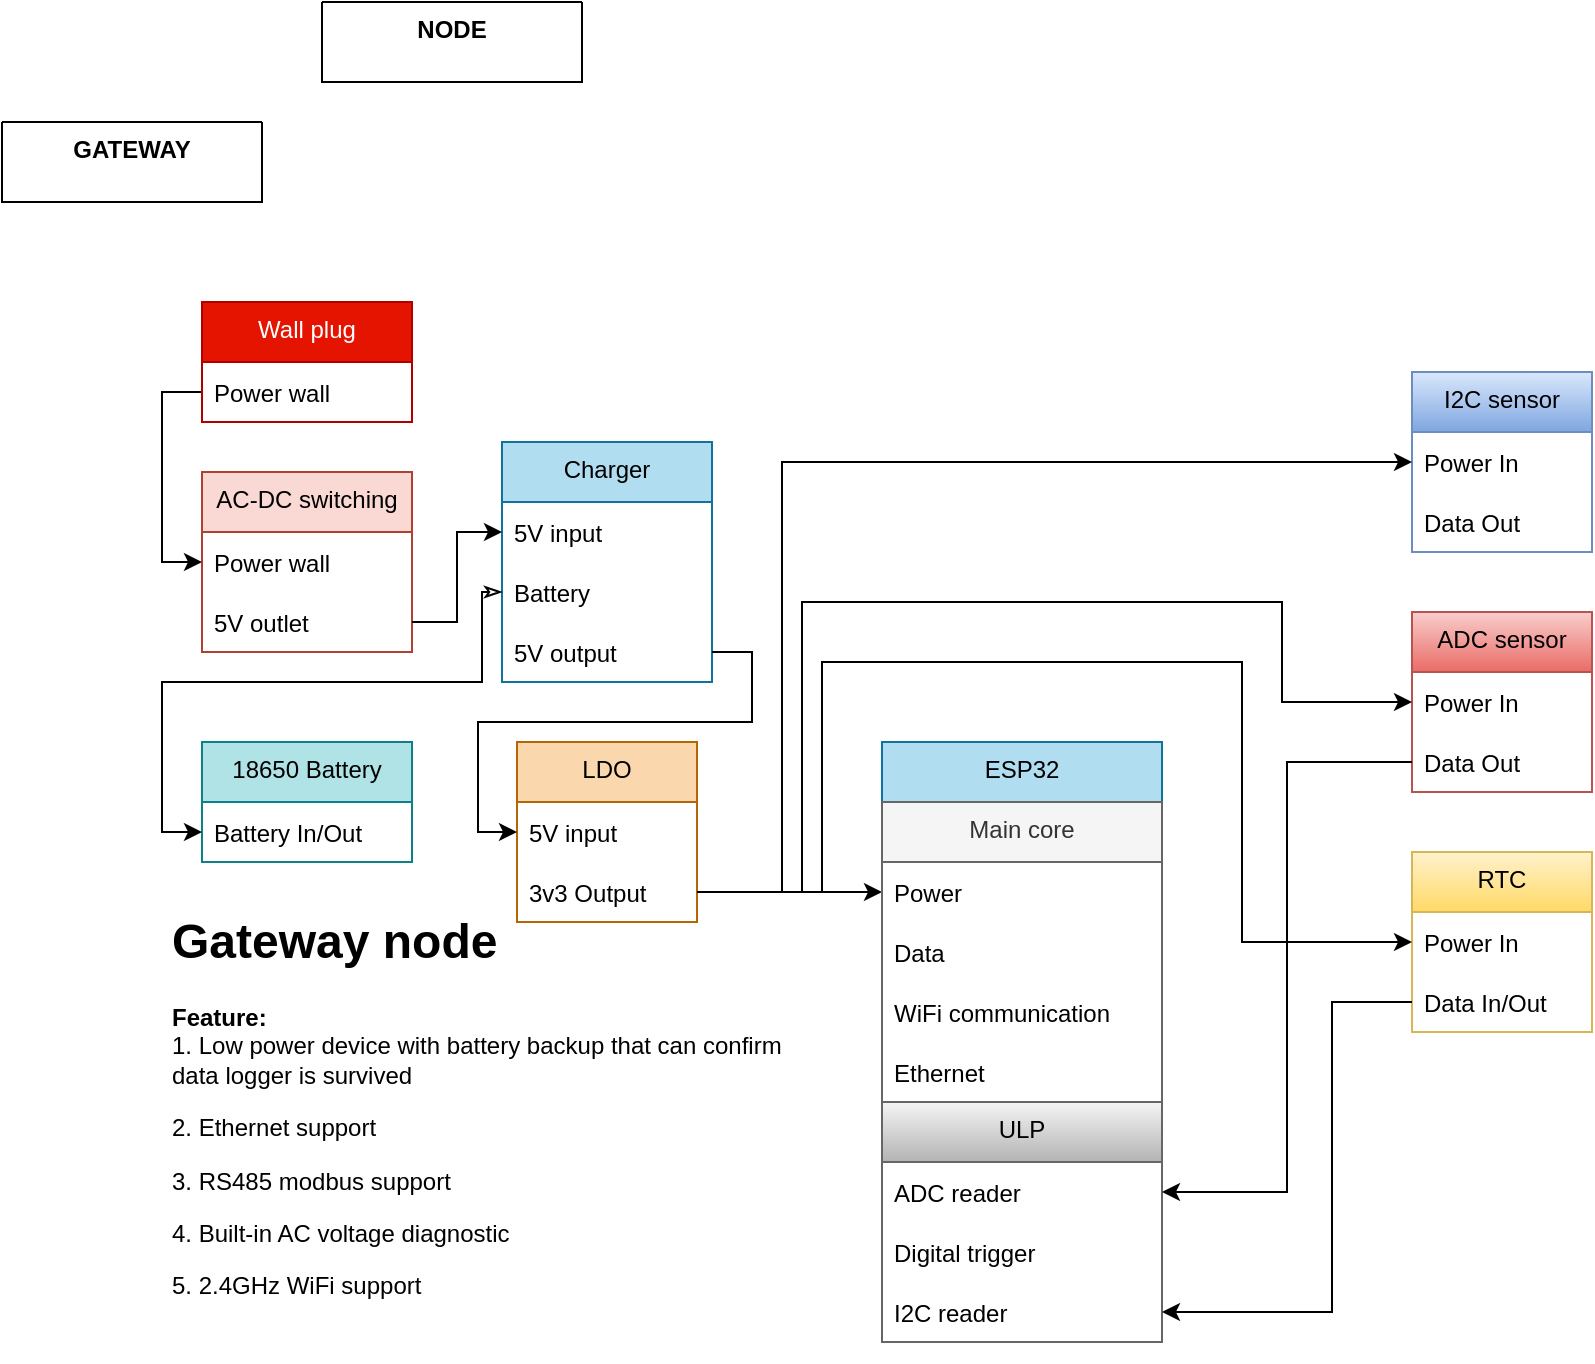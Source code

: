 <mxfile version="15.7.3" type="github" pages="2">
  <diagram name="Page-1" id="e3a06f82-3646-2815-327d-82caf3d4e204">
    <mxGraphModel dx="3045.5" dy="517" grid="1" gridSize="10" guides="1" tooltips="1" connect="1" arrows="1" fold="1" page="1" pageScale="1.5" pageWidth="1169" pageHeight="826" background="none" math="0" shadow="0">
      <root>
        <mxCell id="0" style=";html=1;" />
        <mxCell id="1" style=";html=1;" parent="0" />
        <mxCell id="XMD76RL37pbiU1rt2sJJ-2" value="NODE" style="swimlane;startSize=0;verticalAlign=top;shadow=0;" parent="1" vertex="1" collapsed="1">
          <mxGeometry x="80" y="440" width="130" height="40" as="geometry">
            <mxRectangle x="80" y="440" width="790" height="600" as="alternateBounds" />
          </mxGeometry>
        </mxCell>
        <mxCell id="XMD76RL37pbiU1rt2sJJ-27" value="RTC" style="swimlane;fontStyle=0;childLayout=stackLayout;horizontal=1;startSize=30;horizontalStack=0;resizeParent=1;resizeParentMax=0;resizeLast=0;collapsible=1;marginBottom=0;verticalAlign=top;fillColor=#fff2cc;strokeColor=#d6b656;gradientColor=#ffd966;" parent="XMD76RL37pbiU1rt2sJJ-2" vertex="1">
          <mxGeometry x="645" y="290" width="90" height="90" as="geometry" />
        </mxCell>
        <mxCell id="XMD76RL37pbiU1rt2sJJ-28" value="Power In" style="text;strokeColor=none;fillColor=none;align=left;verticalAlign=middle;spacingLeft=4;spacingRight=4;overflow=hidden;points=[[0,0.5],[1,0.5]];portConstraint=eastwest;rotatable=0;" parent="XMD76RL37pbiU1rt2sJJ-27" vertex="1">
          <mxGeometry y="30" width="90" height="30" as="geometry" />
        </mxCell>
        <mxCell id="XMD76RL37pbiU1rt2sJJ-29" value="Data In/Out" style="text;strokeColor=none;fillColor=none;align=left;verticalAlign=middle;spacingLeft=4;spacingRight=4;overflow=hidden;points=[[0,0.5],[1,0.5]];portConstraint=eastwest;rotatable=0;" parent="XMD76RL37pbiU1rt2sJJ-27" vertex="1">
          <mxGeometry y="60" width="90" height="30" as="geometry" />
        </mxCell>
        <mxCell id="XMD76RL37pbiU1rt2sJJ-34" value="LDO" style="swimlane;fontStyle=0;childLayout=stackLayout;horizontal=1;startSize=30;horizontalStack=0;resizeParent=1;resizeParentMax=0;resizeLast=0;collapsible=1;marginBottom=0;verticalAlign=top;fillColor=#fad7ac;strokeColor=#b46504;" parent="XMD76RL37pbiU1rt2sJJ-2" vertex="1">
          <mxGeometry x="205" y="235" width="90" height="90" as="geometry" />
        </mxCell>
        <mxCell id="XMD76RL37pbiU1rt2sJJ-35" value="3-4.2v Input" style="text;strokeColor=none;fillColor=none;align=left;verticalAlign=middle;spacingLeft=4;spacingRight=4;overflow=hidden;points=[[0,0.5],[1,0.5]];portConstraint=eastwest;rotatable=0;" parent="XMD76RL37pbiU1rt2sJJ-34" vertex="1">
          <mxGeometry y="30" width="90" height="30" as="geometry" />
        </mxCell>
        <mxCell id="XMD76RL37pbiU1rt2sJJ-36" value="3v3 Output" style="text;strokeColor=none;fillColor=none;align=left;verticalAlign=middle;spacingLeft=4;spacingRight=4;overflow=hidden;points=[[0,0.5],[1,0.5]];portConstraint=eastwest;rotatable=0;" parent="XMD76RL37pbiU1rt2sJJ-34" vertex="1">
          <mxGeometry y="60" width="90" height="30" as="geometry" />
        </mxCell>
        <mxCell id="XMD76RL37pbiU1rt2sJJ-54" value="18650 Battery" style="swimlane;fontStyle=0;childLayout=stackLayout;horizontal=1;startSize=30;horizontalStack=0;resizeParent=1;resizeParentMax=0;resizeLast=0;collapsible=1;marginBottom=0;verticalAlign=top;fillColor=#fad9d5;strokeColor=#ae4132;" parent="XMD76RL37pbiU1rt2sJJ-2" vertex="1">
          <mxGeometry x="40" y="235" width="105" height="90" as="geometry" />
        </mxCell>
        <mxCell id="XMD76RL37pbiU1rt2sJJ-55" value="Power In" style="text;strokeColor=none;fillColor=none;align=left;verticalAlign=middle;spacingLeft=4;spacingRight=4;overflow=hidden;points=[[0,0.5],[1,0.5]];portConstraint=eastwest;rotatable=0;" parent="XMD76RL37pbiU1rt2sJJ-54" vertex="1">
          <mxGeometry y="30" width="105" height="30" as="geometry" />
        </mxCell>
        <mxCell id="XMD76RL37pbiU1rt2sJJ-56" value="Power out" style="text;strokeColor=none;fillColor=none;align=left;verticalAlign=middle;spacingLeft=4;spacingRight=4;overflow=hidden;points=[[0,0.5],[1,0.5]];portConstraint=eastwest;rotatable=0;" parent="XMD76RL37pbiU1rt2sJJ-54" vertex="1">
          <mxGeometry y="60" width="105" height="30" as="geometry" />
        </mxCell>
        <mxCell id="XMD76RL37pbiU1rt2sJJ-57" value="ADC sensor" style="swimlane;fontStyle=0;childLayout=stackLayout;horizontal=1;startSize=30;horizontalStack=0;resizeParent=1;resizeParentMax=0;resizeLast=0;collapsible=1;marginBottom=0;verticalAlign=top;fillColor=#f8cecc;strokeColor=#b85450;gradientColor=#ea6b66;" parent="XMD76RL37pbiU1rt2sJJ-2" vertex="1">
          <mxGeometry x="645" y="170" width="90" height="90" as="geometry" />
        </mxCell>
        <mxCell id="XMD76RL37pbiU1rt2sJJ-58" value="Power In" style="text;strokeColor=none;fillColor=none;align=left;verticalAlign=middle;spacingLeft=4;spacingRight=4;overflow=hidden;points=[[0,0.5],[1,0.5]];portConstraint=eastwest;rotatable=0;" parent="XMD76RL37pbiU1rt2sJJ-57" vertex="1">
          <mxGeometry y="30" width="90" height="30" as="geometry" />
        </mxCell>
        <mxCell id="XMD76RL37pbiU1rt2sJJ-59" value="Data Out" style="text;strokeColor=none;fillColor=none;align=left;verticalAlign=middle;spacingLeft=4;spacingRight=4;overflow=hidden;points=[[0,0.5],[1,0.5]];portConstraint=eastwest;rotatable=0;" parent="XMD76RL37pbiU1rt2sJJ-57" vertex="1">
          <mxGeometry y="60" width="90" height="30" as="geometry" />
        </mxCell>
        <mxCell id="XMD76RL37pbiU1rt2sJJ-61" value="I2C sensor" style="swimlane;fontStyle=0;childLayout=stackLayout;horizontal=1;startSize=30;horizontalStack=0;resizeParent=1;resizeParentMax=0;resizeLast=0;collapsible=1;marginBottom=0;verticalAlign=top;fillColor=#dae8fc;strokeColor=#6c8ebf;gradientColor=#7ea6e0;" parent="XMD76RL37pbiU1rt2sJJ-2" vertex="1">
          <mxGeometry x="645" y="50" width="90" height="90" as="geometry" />
        </mxCell>
        <mxCell id="XMD76RL37pbiU1rt2sJJ-62" value="Power In" style="text;strokeColor=none;fillColor=none;align=left;verticalAlign=middle;spacingLeft=4;spacingRight=4;overflow=hidden;points=[[0,0.5],[1,0.5]];portConstraint=eastwest;rotatable=0;" parent="XMD76RL37pbiU1rt2sJJ-61" vertex="1">
          <mxGeometry y="30" width="90" height="30" as="geometry" />
        </mxCell>
        <mxCell id="XMD76RL37pbiU1rt2sJJ-63" value="Data Out" style="text;strokeColor=none;fillColor=none;align=left;verticalAlign=middle;spacingLeft=4;spacingRight=4;overflow=hidden;points=[[0,0.5],[1,0.5]];portConstraint=eastwest;rotatable=0;" parent="XMD76RL37pbiU1rt2sJJ-61" vertex="1">
          <mxGeometry y="60" width="90" height="30" as="geometry" />
        </mxCell>
        <mxCell id="XMD76RL37pbiU1rt2sJJ-65" value="" style="edgeStyle=orthogonalEdgeStyle;rounded=0;orthogonalLoop=1;jettySize=auto;html=1;entryX=0;entryY=0.5;entryDx=0;entryDy=0;" parent="XMD76RL37pbiU1rt2sJJ-2" source="XMD76RL37pbiU1rt2sJJ-56" target="XMD76RL37pbiU1rt2sJJ-35" edge="1">
          <mxGeometry relative="1" as="geometry" />
        </mxCell>
        <mxCell id="XMD76RL37pbiU1rt2sJJ-66" value="Mosfet" style="swimlane;fontStyle=0;childLayout=stackLayout;horizontal=1;startSize=30;horizontalStack=0;resizeParent=1;resizeParentMax=0;resizeLast=0;collapsible=1;marginBottom=0;verticalAlign=top;fillColor=#d0cee2;strokeColor=#56517e;" parent="XMD76RL37pbiU1rt2sJJ-2" vertex="1">
          <mxGeometry x="405" y="35" width="90" height="120" as="geometry" />
        </mxCell>
        <mxCell id="XMD76RL37pbiU1rt2sJJ-67" value="Power In" style="text;strokeColor=none;fillColor=none;align=left;verticalAlign=middle;spacingLeft=4;spacingRight=4;overflow=hidden;points=[[0,0.5],[1,0.5]];portConstraint=eastwest;rotatable=0;" parent="XMD76RL37pbiU1rt2sJJ-66" vertex="1">
          <mxGeometry y="30" width="90" height="30" as="geometry" />
        </mxCell>
        <mxCell id="XMD76RL37pbiU1rt2sJJ-69" value="Trigger" style="text;strokeColor=none;fillColor=none;align=left;verticalAlign=middle;spacingLeft=4;spacingRight=4;overflow=hidden;points=[[0,0.5],[1,0.5]];portConstraint=eastwest;rotatable=0;" parent="XMD76RL37pbiU1rt2sJJ-66" vertex="1">
          <mxGeometry y="60" width="90" height="30" as="geometry" />
        </mxCell>
        <mxCell id="XMD76RL37pbiU1rt2sJJ-68" value="Power out" style="text;strokeColor=none;fillColor=none;align=left;verticalAlign=middle;spacingLeft=4;spacingRight=4;overflow=hidden;points=[[0,0.5],[1,0.5]];portConstraint=eastwest;rotatable=0;" parent="XMD76RL37pbiU1rt2sJJ-66" vertex="1">
          <mxGeometry y="90" width="90" height="30" as="geometry" />
        </mxCell>
        <mxCell id="XMD76RL37pbiU1rt2sJJ-70" style="edgeStyle=orthogonalEdgeStyle;rounded=0;orthogonalLoop=1;jettySize=auto;html=1;exitX=1;exitY=0.5;exitDx=0;exitDy=0;" parent="XMD76RL37pbiU1rt2sJJ-2" source="XMD76RL37pbiU1rt2sJJ-68" target="XMD76RL37pbiU1rt2sJJ-62" edge="1">
          <mxGeometry relative="1" as="geometry" />
        </mxCell>
        <mxCell id="XMD76RL37pbiU1rt2sJJ-71" style="edgeStyle=orthogonalEdgeStyle;rounded=0;orthogonalLoop=1;jettySize=auto;html=1;exitX=1;exitY=0.5;exitDx=0;exitDy=0;entryX=0;entryY=0.5;entryDx=0;entryDy=0;" parent="XMD76RL37pbiU1rt2sJJ-2" source="XMD76RL37pbiU1rt2sJJ-68" target="XMD76RL37pbiU1rt2sJJ-58" edge="1">
          <mxGeometry relative="1" as="geometry" />
        </mxCell>
        <mxCell id="XMD76RL37pbiU1rt2sJJ-72" style="edgeStyle=orthogonalEdgeStyle;rounded=0;orthogonalLoop=1;jettySize=auto;html=1;exitX=1;exitY=0.5;exitDx=0;exitDy=0;" parent="XMD76RL37pbiU1rt2sJJ-2" source="XMD76RL37pbiU1rt2sJJ-68" target="XMD76RL37pbiU1rt2sJJ-28" edge="1">
          <mxGeometry relative="1" as="geometry">
            <Array as="points">
              <mxPoint x="545" y="140" />
              <mxPoint x="545" y="335" />
            </Array>
          </mxGeometry>
        </mxCell>
        <mxCell id="XMD76RL37pbiU1rt2sJJ-73" style="edgeStyle=orthogonalEdgeStyle;rounded=0;orthogonalLoop=1;jettySize=auto;html=1;exitX=1;exitY=0.5;exitDx=0;exitDy=0;entryX=0;entryY=0.5;entryDx=0;entryDy=0;" parent="XMD76RL37pbiU1rt2sJJ-2" source="XMD76RL37pbiU1rt2sJJ-36" target="XMD76RL37pbiU1rt2sJJ-32" edge="1">
          <mxGeometry relative="1" as="geometry" />
        </mxCell>
        <mxCell id="XMD76RL37pbiU1rt2sJJ-74" value="ESP32" style="swimlane;fontStyle=0;childLayout=stackLayout;horizontal=1;startSize=30;horizontalStack=0;resizeParent=1;resizeParentMax=0;resizeLast=0;collapsible=1;marginBottom=0;verticalAlign=top;fillColor=#b1ddf0;strokeColor=#10739e;" parent="XMD76RL37pbiU1rt2sJJ-2" vertex="1">
          <mxGeometry x="380" y="235" width="140" height="300" as="geometry">
            <mxRectangle x="395" y="860" width="70" height="30" as="alternateBounds" />
          </mxGeometry>
        </mxCell>
        <mxCell id="XMD76RL37pbiU1rt2sJJ-31" value="Main core" style="swimlane;fontStyle=0;childLayout=stackLayout;horizontal=1;startSize=30;horizontalStack=0;resizeParent=1;resizeParentMax=0;resizeLast=0;collapsible=1;marginBottom=0;verticalAlign=top;fillColor=#f5f5f5;fontColor=#333333;strokeColor=#666666;" parent="XMD76RL37pbiU1rt2sJJ-74" vertex="1">
          <mxGeometry y="30" width="140" height="150" as="geometry">
            <mxRectangle y="30" width="140" height="30" as="alternateBounds" />
          </mxGeometry>
        </mxCell>
        <mxCell id="XMD76RL37pbiU1rt2sJJ-32" value="Power" style="text;strokeColor=none;fillColor=none;align=left;verticalAlign=middle;spacingLeft=4;spacingRight=4;overflow=hidden;points=[[0,0.5],[1,0.5]];portConstraint=eastwest;rotatable=0;" parent="XMD76RL37pbiU1rt2sJJ-31" vertex="1">
          <mxGeometry y="30" width="140" height="30" as="geometry" />
        </mxCell>
        <mxCell id="XMD76RL37pbiU1rt2sJJ-33" value="Data" style="text;strokeColor=none;fillColor=none;align=left;verticalAlign=middle;spacingLeft=4;spacingRight=4;overflow=hidden;points=[[0,0.5],[1,0.5]];portConstraint=eastwest;rotatable=0;" parent="XMD76RL37pbiU1rt2sJJ-31" vertex="1">
          <mxGeometry y="60" width="140" height="30" as="geometry" />
        </mxCell>
        <mxCell id="XMD76RL37pbiU1rt2sJJ-85" value="WiFi communication" style="text;strokeColor=none;fillColor=none;align=left;verticalAlign=middle;spacingLeft=4;spacingRight=4;overflow=hidden;points=[[0,0.5],[1,0.5]];portConstraint=eastwest;rotatable=0;" parent="XMD76RL37pbiU1rt2sJJ-31" vertex="1">
          <mxGeometry y="90" width="140" height="30" as="geometry" />
        </mxCell>
        <mxCell id="XMD76RL37pbiU1rt2sJJ-86" value="List Item" style="text;strokeColor=none;fillColor=none;align=left;verticalAlign=middle;spacingLeft=4;spacingRight=4;overflow=hidden;points=[[0,0.5],[1,0.5]];portConstraint=eastwest;rotatable=0;" parent="XMD76RL37pbiU1rt2sJJ-31" vertex="1">
          <mxGeometry y="120" width="140" height="30" as="geometry" />
        </mxCell>
        <mxCell id="XMD76RL37pbiU1rt2sJJ-81" value="ULP" style="swimlane;fontStyle=0;childLayout=stackLayout;horizontal=1;startSize=30;horizontalStack=0;resizeParent=1;resizeParentMax=0;resizeLast=0;collapsible=1;marginBottom=0;verticalAlign=top;fillColor=#f5f5f5;gradientColor=#b3b3b3;strokeColor=#666666;" parent="XMD76RL37pbiU1rt2sJJ-74" vertex="1">
          <mxGeometry y="180" width="140" height="120" as="geometry" />
        </mxCell>
        <mxCell id="XMD76RL37pbiU1rt2sJJ-82" value="ADC reader" style="text;strokeColor=none;fillColor=none;align=left;verticalAlign=middle;spacingLeft=4;spacingRight=4;overflow=hidden;points=[[0,0.5],[1,0.5]];portConstraint=eastwest;rotatable=0;" parent="XMD76RL37pbiU1rt2sJJ-81" vertex="1">
          <mxGeometry y="30" width="140" height="30" as="geometry" />
        </mxCell>
        <mxCell id="XMD76RL37pbiU1rt2sJJ-83" value="Digital trigger" style="text;strokeColor=none;fillColor=none;align=left;verticalAlign=middle;spacingLeft=4;spacingRight=4;overflow=hidden;points=[[0,0.5],[1,0.5]];portConstraint=eastwest;rotatable=0;" parent="XMD76RL37pbiU1rt2sJJ-81" vertex="1">
          <mxGeometry y="60" width="140" height="30" as="geometry" />
        </mxCell>
        <mxCell id="XMD76RL37pbiU1rt2sJJ-84" value="I2C reader" style="text;strokeColor=none;fillColor=none;align=left;verticalAlign=middle;spacingLeft=4;spacingRight=4;overflow=hidden;points=[[0,0.5],[1,0.5]];portConstraint=eastwest;rotatable=0;" parent="XMD76RL37pbiU1rt2sJJ-81" vertex="1">
          <mxGeometry y="90" width="140" height="30" as="geometry" />
        </mxCell>
        <mxCell id="XMD76RL37pbiU1rt2sJJ-80" style="edgeStyle=orthogonalEdgeStyle;rounded=0;orthogonalLoop=1;jettySize=auto;html=1;exitX=1;exitY=0.5;exitDx=0;exitDy=0;entryX=0;entryY=0.5;entryDx=0;entryDy=0;" parent="XMD76RL37pbiU1rt2sJJ-2" source="XMD76RL37pbiU1rt2sJJ-36" target="XMD76RL37pbiU1rt2sJJ-67" edge="1">
          <mxGeometry relative="1" as="geometry">
            <Array as="points">
              <mxPoint x="325" y="310" />
              <mxPoint x="325" y="80" />
            </Array>
          </mxGeometry>
        </mxCell>
        <mxCell id="XMD76RL37pbiU1rt2sJJ-87" style="edgeStyle=orthogonalEdgeStyle;rounded=0;orthogonalLoop=1;jettySize=auto;html=1;entryX=0;entryY=0.5;entryDx=0;entryDy=0;" parent="XMD76RL37pbiU1rt2sJJ-2" source="XMD76RL37pbiU1rt2sJJ-83" target="XMD76RL37pbiU1rt2sJJ-69" edge="1">
          <mxGeometry relative="1" as="geometry" />
        </mxCell>
        <mxCell id="XMD76RL37pbiU1rt2sJJ-88" style="edgeStyle=orthogonalEdgeStyle;rounded=0;orthogonalLoop=1;jettySize=auto;html=1;exitX=0;exitY=0.5;exitDx=0;exitDy=0;entryX=1;entryY=0.5;entryDx=0;entryDy=0;" parent="XMD76RL37pbiU1rt2sJJ-2" source="XMD76RL37pbiU1rt2sJJ-59" target="XMD76RL37pbiU1rt2sJJ-82" edge="1">
          <mxGeometry relative="1" as="geometry" />
        </mxCell>
        <mxCell id="XMD76RL37pbiU1rt2sJJ-89" style="edgeStyle=orthogonalEdgeStyle;rounded=0;orthogonalLoop=1;jettySize=auto;html=1;" parent="XMD76RL37pbiU1rt2sJJ-2" source="XMD76RL37pbiU1rt2sJJ-29" target="XMD76RL37pbiU1rt2sJJ-84" edge="1">
          <mxGeometry relative="1" as="geometry">
            <Array as="points">
              <mxPoint x="605" y="365" />
              <mxPoint x="605" y="520" />
            </Array>
          </mxGeometry>
        </mxCell>
        <mxCell id="XMD76RL37pbiU1rt2sJJ-91" value="&lt;h1&gt;Sensor node&lt;/h1&gt;&lt;p&gt;&lt;b&gt;Feature:&amp;nbsp;&lt;/b&gt;&lt;br&gt;1. Ultra low power device&amp;nbsp;&lt;br&gt;Only single cell of 18650 can last long 1 year&lt;/p&gt;&lt;p&gt;2. Easy&amp;nbsp; to install. No need to wiring to main power&lt;/p&gt;&lt;p&gt;3. Various sensor available, such as CO2 sensor,&amp;nbsp;&lt;/p&gt;" style="text;html=1;strokeColor=none;fillColor=none;spacing=5;spacingTop=-20;whiteSpace=wrap;overflow=hidden;rounded=0;verticalAlign=top;" parent="XMD76RL37pbiU1rt2sJJ-2" vertex="1">
          <mxGeometry x="80" y="360" width="190" height="200" as="geometry" />
        </mxCell>
        <mxCell id="BbWSfJnTRF37Q9F3cxFi-1" value="GATEWAY" style="swimlane;startSize=0;verticalAlign=top;" vertex="1" collapsed="1" parent="1">
          <mxGeometry x="-80" y="500" width="130" height="40" as="geometry">
            <mxRectangle x="-40" y="540" width="790" height="600" as="alternateBounds" />
          </mxGeometry>
        </mxCell>
        <mxCell id="BbWSfJnTRF37Q9F3cxFi-2" value="RTC" style="swimlane;fontStyle=0;childLayout=stackLayout;horizontal=1;startSize=30;horizontalStack=0;resizeParent=1;resizeParentMax=0;resizeLast=0;collapsible=1;marginBottom=0;verticalAlign=top;fillColor=#fff2cc;strokeColor=#d6b656;gradientColor=#ffd966;" vertex="1" parent="1">
          <mxGeometry x="625" y="865" width="90" height="90" as="geometry" />
        </mxCell>
        <mxCell id="BbWSfJnTRF37Q9F3cxFi-3" value="Power In" style="text;strokeColor=none;fillColor=none;align=left;verticalAlign=middle;spacingLeft=4;spacingRight=4;overflow=hidden;points=[[0,0.5],[1,0.5]];portConstraint=eastwest;rotatable=0;" vertex="1" parent="BbWSfJnTRF37Q9F3cxFi-2">
          <mxGeometry y="30" width="90" height="30" as="geometry" />
        </mxCell>
        <mxCell id="BbWSfJnTRF37Q9F3cxFi-4" value="Data In/Out" style="text;strokeColor=none;fillColor=none;align=left;verticalAlign=middle;spacingLeft=4;spacingRight=4;overflow=hidden;points=[[0,0.5],[1,0.5]];portConstraint=eastwest;rotatable=0;" vertex="1" parent="BbWSfJnTRF37Q9F3cxFi-2">
          <mxGeometry y="60" width="90" height="30" as="geometry" />
        </mxCell>
        <mxCell id="BbWSfJnTRF37Q9F3cxFi-5" value="LDO" style="swimlane;fontStyle=0;childLayout=stackLayout;horizontal=1;startSize=30;horizontalStack=0;resizeParent=1;resizeParentMax=0;resizeLast=0;collapsible=1;marginBottom=0;verticalAlign=top;fillColor=#fad7ac;strokeColor=#b46504;" vertex="1" parent="1">
          <mxGeometry x="177.5" y="810" width="90" height="90" as="geometry" />
        </mxCell>
        <mxCell id="BbWSfJnTRF37Q9F3cxFi-6" value="5V input" style="text;strokeColor=none;fillColor=none;align=left;verticalAlign=middle;spacingLeft=4;spacingRight=4;overflow=hidden;points=[[0,0.5],[1,0.5]];portConstraint=eastwest;rotatable=0;" vertex="1" parent="BbWSfJnTRF37Q9F3cxFi-5">
          <mxGeometry y="30" width="90" height="30" as="geometry" />
        </mxCell>
        <mxCell id="BbWSfJnTRF37Q9F3cxFi-7" value="3v3 Output" style="text;strokeColor=none;fillColor=none;align=left;verticalAlign=middle;spacingLeft=4;spacingRight=4;overflow=hidden;points=[[0,0.5],[1,0.5]];portConstraint=eastwest;rotatable=0;" vertex="1" parent="BbWSfJnTRF37Q9F3cxFi-5">
          <mxGeometry y="60" width="90" height="30" as="geometry" />
        </mxCell>
        <mxCell id="BbWSfJnTRF37Q9F3cxFi-8" value="18650 Battery" style="swimlane;fontStyle=0;childLayout=stackLayout;horizontal=1;startSize=30;horizontalStack=0;resizeParent=1;resizeParentMax=0;resizeLast=0;collapsible=1;marginBottom=0;verticalAlign=top;fillColor=#b0e3e6;strokeColor=#0e8088;" vertex="1" parent="1">
          <mxGeometry x="20" y="810" width="105" height="60" as="geometry" />
        </mxCell>
        <mxCell id="BbWSfJnTRF37Q9F3cxFi-10" value="Battery In/Out" style="text;strokeColor=none;fillColor=none;align=left;verticalAlign=middle;spacingLeft=4;spacingRight=4;overflow=hidden;points=[[0,0.5],[1,0.5]];portConstraint=eastwest;rotatable=0;" vertex="1" parent="BbWSfJnTRF37Q9F3cxFi-8">
          <mxGeometry y="30" width="105" height="30" as="geometry" />
        </mxCell>
        <mxCell id="BbWSfJnTRF37Q9F3cxFi-11" value="ADC sensor" style="swimlane;fontStyle=0;childLayout=stackLayout;horizontal=1;startSize=30;horizontalStack=0;resizeParent=1;resizeParentMax=0;resizeLast=0;collapsible=1;marginBottom=0;verticalAlign=top;fillColor=#f8cecc;strokeColor=#b85450;gradientColor=#ea6b66;" vertex="1" parent="1">
          <mxGeometry x="625" y="745" width="90" height="90" as="geometry" />
        </mxCell>
        <mxCell id="BbWSfJnTRF37Q9F3cxFi-12" value="Power In" style="text;strokeColor=none;fillColor=none;align=left;verticalAlign=middle;spacingLeft=4;spacingRight=4;overflow=hidden;points=[[0,0.5],[1,0.5]];portConstraint=eastwest;rotatable=0;" vertex="1" parent="BbWSfJnTRF37Q9F3cxFi-11">
          <mxGeometry y="30" width="90" height="30" as="geometry" />
        </mxCell>
        <mxCell id="BbWSfJnTRF37Q9F3cxFi-13" value="Data Out" style="text;strokeColor=none;fillColor=none;align=left;verticalAlign=middle;spacingLeft=4;spacingRight=4;overflow=hidden;points=[[0,0.5],[1,0.5]];portConstraint=eastwest;rotatable=0;" vertex="1" parent="BbWSfJnTRF37Q9F3cxFi-11">
          <mxGeometry y="60" width="90" height="30" as="geometry" />
        </mxCell>
        <mxCell id="BbWSfJnTRF37Q9F3cxFi-14" value="I2C sensor" style="swimlane;fontStyle=0;childLayout=stackLayout;horizontal=1;startSize=30;horizontalStack=0;resizeParent=1;resizeParentMax=0;resizeLast=0;collapsible=1;marginBottom=0;verticalAlign=top;fillColor=#dae8fc;strokeColor=#6c8ebf;gradientColor=#7ea6e0;" vertex="1" parent="1">
          <mxGeometry x="625" y="625" width="90" height="90" as="geometry" />
        </mxCell>
        <mxCell id="BbWSfJnTRF37Q9F3cxFi-15" value="Power In" style="text;strokeColor=none;fillColor=none;align=left;verticalAlign=middle;spacingLeft=4;spacingRight=4;overflow=hidden;points=[[0,0.5],[1,0.5]];portConstraint=eastwest;rotatable=0;" vertex="1" parent="BbWSfJnTRF37Q9F3cxFi-14">
          <mxGeometry y="30" width="90" height="30" as="geometry" />
        </mxCell>
        <mxCell id="BbWSfJnTRF37Q9F3cxFi-16" value="Data Out" style="text;strokeColor=none;fillColor=none;align=left;verticalAlign=middle;spacingLeft=4;spacingRight=4;overflow=hidden;points=[[0,0.5],[1,0.5]];portConstraint=eastwest;rotatable=0;" vertex="1" parent="BbWSfJnTRF37Q9F3cxFi-14">
          <mxGeometry y="60" width="90" height="30" as="geometry" />
        </mxCell>
        <mxCell id="BbWSfJnTRF37Q9F3cxFi-25" style="edgeStyle=orthogonalEdgeStyle;rounded=0;orthogonalLoop=1;jettySize=auto;html=1;exitX=1;exitY=0.5;exitDx=0;exitDy=0;entryX=0;entryY=0.5;entryDx=0;entryDy=0;" edge="1" parent="1" source="BbWSfJnTRF37Q9F3cxFi-7" target="BbWSfJnTRF37Q9F3cxFi-28">
          <mxGeometry relative="1" as="geometry" />
        </mxCell>
        <mxCell id="BbWSfJnTRF37Q9F3cxFi-26" value="ESP32" style="swimlane;fontStyle=0;childLayout=stackLayout;horizontal=1;startSize=30;horizontalStack=0;resizeParent=1;resizeParentMax=0;resizeLast=0;collapsible=1;marginBottom=0;verticalAlign=top;fillColor=#b1ddf0;strokeColor=#10739e;" vertex="1" parent="1">
          <mxGeometry x="360" y="810" width="140" height="300" as="geometry">
            <mxRectangle x="395" y="860" width="70" height="30" as="alternateBounds" />
          </mxGeometry>
        </mxCell>
        <mxCell id="BbWSfJnTRF37Q9F3cxFi-27" value="Main core" style="swimlane;fontStyle=0;childLayout=stackLayout;horizontal=1;startSize=30;horizontalStack=0;resizeParent=1;resizeParentMax=0;resizeLast=0;collapsible=1;marginBottom=0;verticalAlign=top;fillColor=#f5f5f5;fontColor=#333333;strokeColor=#666666;" vertex="1" parent="BbWSfJnTRF37Q9F3cxFi-26">
          <mxGeometry y="30" width="140" height="150" as="geometry">
            <mxRectangle y="30" width="140" height="30" as="alternateBounds" />
          </mxGeometry>
        </mxCell>
        <mxCell id="BbWSfJnTRF37Q9F3cxFi-28" value="Power" style="text;strokeColor=none;fillColor=none;align=left;verticalAlign=middle;spacingLeft=4;spacingRight=4;overflow=hidden;points=[[0,0.5],[1,0.5]];portConstraint=eastwest;rotatable=0;" vertex="1" parent="BbWSfJnTRF37Q9F3cxFi-27">
          <mxGeometry y="30" width="140" height="30" as="geometry" />
        </mxCell>
        <mxCell id="BbWSfJnTRF37Q9F3cxFi-29" value="Data" style="text;strokeColor=none;fillColor=none;align=left;verticalAlign=middle;spacingLeft=4;spacingRight=4;overflow=hidden;points=[[0,0.5],[1,0.5]];portConstraint=eastwest;rotatable=0;" vertex="1" parent="BbWSfJnTRF37Q9F3cxFi-27">
          <mxGeometry y="60" width="140" height="30" as="geometry" />
        </mxCell>
        <mxCell id="BbWSfJnTRF37Q9F3cxFi-30" value="WiFi communication" style="text;strokeColor=none;fillColor=none;align=left;verticalAlign=middle;spacingLeft=4;spacingRight=4;overflow=hidden;points=[[0,0.5],[1,0.5]];portConstraint=eastwest;rotatable=0;" vertex="1" parent="BbWSfJnTRF37Q9F3cxFi-27">
          <mxGeometry y="90" width="140" height="30" as="geometry" />
        </mxCell>
        <mxCell id="BbWSfJnTRF37Q9F3cxFi-31" value="Ethernet" style="text;strokeColor=none;fillColor=none;align=left;verticalAlign=middle;spacingLeft=4;spacingRight=4;overflow=hidden;points=[[0,0.5],[1,0.5]];portConstraint=eastwest;rotatable=0;" vertex="1" parent="BbWSfJnTRF37Q9F3cxFi-27">
          <mxGeometry y="120" width="140" height="30" as="geometry" />
        </mxCell>
        <mxCell id="BbWSfJnTRF37Q9F3cxFi-32" value="ULP" style="swimlane;fontStyle=0;childLayout=stackLayout;horizontal=1;startSize=30;horizontalStack=0;resizeParent=1;resizeParentMax=0;resizeLast=0;collapsible=1;marginBottom=0;verticalAlign=top;fillColor=#f5f5f5;gradientColor=#b3b3b3;strokeColor=#666666;" vertex="1" parent="BbWSfJnTRF37Q9F3cxFi-26">
          <mxGeometry y="180" width="140" height="120" as="geometry" />
        </mxCell>
        <mxCell id="BbWSfJnTRF37Q9F3cxFi-33" value="ADC reader" style="text;strokeColor=none;fillColor=none;align=left;verticalAlign=middle;spacingLeft=4;spacingRight=4;overflow=hidden;points=[[0,0.5],[1,0.5]];portConstraint=eastwest;rotatable=0;" vertex="1" parent="BbWSfJnTRF37Q9F3cxFi-32">
          <mxGeometry y="30" width="140" height="30" as="geometry" />
        </mxCell>
        <mxCell id="BbWSfJnTRF37Q9F3cxFi-34" value="Digital trigger" style="text;strokeColor=none;fillColor=none;align=left;verticalAlign=middle;spacingLeft=4;spacingRight=4;overflow=hidden;points=[[0,0.5],[1,0.5]];portConstraint=eastwest;rotatable=0;" vertex="1" parent="BbWSfJnTRF37Q9F3cxFi-32">
          <mxGeometry y="60" width="140" height="30" as="geometry" />
        </mxCell>
        <mxCell id="BbWSfJnTRF37Q9F3cxFi-35" value="I2C reader" style="text;strokeColor=none;fillColor=none;align=left;verticalAlign=middle;spacingLeft=4;spacingRight=4;overflow=hidden;points=[[0,0.5],[1,0.5]];portConstraint=eastwest;rotatable=0;" vertex="1" parent="BbWSfJnTRF37Q9F3cxFi-32">
          <mxGeometry y="90" width="140" height="30" as="geometry" />
        </mxCell>
        <mxCell id="BbWSfJnTRF37Q9F3cxFi-38" style="edgeStyle=orthogonalEdgeStyle;rounded=0;orthogonalLoop=1;jettySize=auto;html=1;exitX=0;exitY=0.5;exitDx=0;exitDy=0;entryX=1;entryY=0.5;entryDx=0;entryDy=0;" edge="1" parent="1" source="BbWSfJnTRF37Q9F3cxFi-13" target="BbWSfJnTRF37Q9F3cxFi-33">
          <mxGeometry relative="1" as="geometry" />
        </mxCell>
        <mxCell id="BbWSfJnTRF37Q9F3cxFi-39" style="edgeStyle=orthogonalEdgeStyle;rounded=0;orthogonalLoop=1;jettySize=auto;html=1;" edge="1" parent="1" source="BbWSfJnTRF37Q9F3cxFi-4" target="BbWSfJnTRF37Q9F3cxFi-35">
          <mxGeometry relative="1" as="geometry">
            <Array as="points">
              <mxPoint x="585" y="940" />
              <mxPoint x="585" y="1095" />
            </Array>
          </mxGeometry>
        </mxCell>
        <mxCell id="BbWSfJnTRF37Q9F3cxFi-40" value="&lt;h1&gt;Gateway node&lt;/h1&gt;&lt;p&gt;&lt;b&gt;Feature:&amp;nbsp;&lt;/b&gt;&lt;br&gt;1. Low power device with battery backup that can confirm data logger is survived&lt;br&gt;&lt;/p&gt;&lt;p&gt;2. Ethernet support&lt;/p&gt;&lt;p&gt;3. RS485 modbus support&lt;/p&gt;&lt;p&gt;4. Built-in AC voltage&amp;nbsp;diagnostic&lt;/p&gt;&lt;p&gt;5. 2.4GHz WiFi support&lt;/p&gt;" style="text;html=1;strokeColor=none;fillColor=none;spacing=5;spacingTop=-20;whiteSpace=wrap;overflow=hidden;rounded=0;verticalAlign=top;" vertex="1" parent="1">
          <mxGeometry x="-0.5" y="890" width="320.5" height="230" as="geometry" />
        </mxCell>
        <mxCell id="BbWSfJnTRF37Q9F3cxFi-41" value="AC-DC switching" style="swimlane;fontStyle=0;childLayout=stackLayout;horizontal=1;startSize=30;horizontalStack=0;resizeParent=1;resizeParentMax=0;resizeLast=0;collapsible=1;marginBottom=0;verticalAlign=top;fillColor=#fad9d5;strokeColor=#ae4132;" vertex="1" parent="1">
          <mxGeometry x="20" y="675" width="105" height="90" as="geometry" />
        </mxCell>
        <mxCell id="BbWSfJnTRF37Q9F3cxFi-42" value="Power wall" style="text;strokeColor=none;fillColor=none;align=left;verticalAlign=middle;spacingLeft=4;spacingRight=4;overflow=hidden;points=[[0,0.5],[1,0.5]];portConstraint=eastwest;rotatable=0;" vertex="1" parent="BbWSfJnTRF37Q9F3cxFi-41">
          <mxGeometry y="30" width="105" height="30" as="geometry" />
        </mxCell>
        <mxCell id="BbWSfJnTRF37Q9F3cxFi-43" value="5V outlet" style="text;strokeColor=none;fillColor=none;align=left;verticalAlign=middle;spacingLeft=4;spacingRight=4;overflow=hidden;points=[[0,0.5],[1,0.5]];portConstraint=eastwest;rotatable=0;" vertex="1" parent="BbWSfJnTRF37Q9F3cxFi-41">
          <mxGeometry y="60" width="105" height="30" as="geometry" />
        </mxCell>
        <mxCell id="BbWSfJnTRF37Q9F3cxFi-56" style="edgeStyle=orthogonalEdgeStyle;rounded=0;orthogonalLoop=1;jettySize=auto;html=1;exitX=0;exitY=0.75;exitDx=0;exitDy=0;entryX=0;entryY=0.5;entryDx=0;entryDy=0;" edge="1" parent="1" source="BbWSfJnTRF37Q9F3cxFi-45" target="BbWSfJnTRF37Q9F3cxFi-42">
          <mxGeometry relative="1" as="geometry" />
        </mxCell>
        <mxCell id="BbWSfJnTRF37Q9F3cxFi-45" value="Wall plug" style="swimlane;fontStyle=0;childLayout=stackLayout;horizontal=1;startSize=30;horizontalStack=0;resizeParent=1;resizeParentMax=0;resizeLast=0;collapsible=1;marginBottom=0;verticalAlign=top;fillColor=#e51400;strokeColor=#B20000;fontColor=#ffffff;" vertex="1" parent="1">
          <mxGeometry x="20" y="590" width="105" height="60" as="geometry" />
        </mxCell>
        <mxCell id="BbWSfJnTRF37Q9F3cxFi-46" value="Power wall" style="text;strokeColor=none;fillColor=none;align=left;verticalAlign=middle;spacingLeft=4;spacingRight=4;overflow=hidden;points=[[0,0.5],[1,0.5]];portConstraint=eastwest;rotatable=0;" vertex="1" parent="BbWSfJnTRF37Q9F3cxFi-45">
          <mxGeometry y="30" width="105" height="30" as="geometry" />
        </mxCell>
        <mxCell id="BbWSfJnTRF37Q9F3cxFi-50" value="Charger" style="swimlane;fontStyle=0;childLayout=stackLayout;horizontal=1;startSize=30;horizontalStack=0;resizeParent=1;resizeParentMax=0;resizeLast=0;collapsible=1;marginBottom=0;verticalAlign=top;fillColor=#b1ddf0;strokeColor=#10739e;" vertex="1" parent="1">
          <mxGeometry x="170" y="660" width="105" height="120" as="geometry" />
        </mxCell>
        <mxCell id="BbWSfJnTRF37Q9F3cxFi-51" value="5V input" style="text;strokeColor=none;fillColor=none;align=left;verticalAlign=middle;spacingLeft=4;spacingRight=4;overflow=hidden;points=[[0,0.5],[1,0.5]];portConstraint=eastwest;rotatable=0;" vertex="1" parent="BbWSfJnTRF37Q9F3cxFi-50">
          <mxGeometry y="30" width="105" height="30" as="geometry" />
        </mxCell>
        <mxCell id="BbWSfJnTRF37Q9F3cxFi-52" value="Battery" style="text;strokeColor=none;fillColor=none;align=left;verticalAlign=middle;spacingLeft=4;spacingRight=4;overflow=hidden;points=[[0,0.5],[1,0.5]];portConstraint=eastwest;rotatable=0;" vertex="1" parent="BbWSfJnTRF37Q9F3cxFi-50">
          <mxGeometry y="60" width="105" height="30" as="geometry" />
        </mxCell>
        <mxCell id="BbWSfJnTRF37Q9F3cxFi-53" value="5V output" style="text;strokeColor=none;fillColor=none;align=left;verticalAlign=middle;spacingLeft=4;spacingRight=4;overflow=hidden;points=[[0,0.5],[1,0.5]];portConstraint=eastwest;rotatable=0;" vertex="1" parent="BbWSfJnTRF37Q9F3cxFi-50">
          <mxGeometry y="90" width="105" height="30" as="geometry" />
        </mxCell>
        <mxCell id="BbWSfJnTRF37Q9F3cxFi-57" style="edgeStyle=orthogonalEdgeStyle;rounded=0;orthogonalLoop=1;jettySize=auto;html=1;exitX=1;exitY=0.5;exitDx=0;exitDy=0;" edge="1" parent="1" source="BbWSfJnTRF37Q9F3cxFi-43" target="BbWSfJnTRF37Q9F3cxFi-51">
          <mxGeometry relative="1" as="geometry" />
        </mxCell>
        <mxCell id="BbWSfJnTRF37Q9F3cxFi-58" style="edgeStyle=orthogonalEdgeStyle;rounded=0;orthogonalLoop=1;jettySize=auto;html=1;exitX=0;exitY=0.5;exitDx=0;exitDy=0;entryX=0;entryY=0.5;entryDx=0;entryDy=0;startArrow=classicThin;startFill=0;" edge="1" parent="1" source="BbWSfJnTRF37Q9F3cxFi-52" target="BbWSfJnTRF37Q9F3cxFi-10">
          <mxGeometry relative="1" as="geometry">
            <Array as="points">
              <mxPoint x="160" y="735" />
              <mxPoint x="160" y="780" />
              <mxPoint y="780" />
              <mxPoint y="855" />
            </Array>
          </mxGeometry>
        </mxCell>
        <mxCell id="BbWSfJnTRF37Q9F3cxFi-59" style="edgeStyle=orthogonalEdgeStyle;rounded=0;orthogonalLoop=1;jettySize=auto;html=1;exitX=1;exitY=0.5;exitDx=0;exitDy=0;entryX=0;entryY=0.5;entryDx=0;entryDy=0;" edge="1" parent="1" source="BbWSfJnTRF37Q9F3cxFi-53" target="BbWSfJnTRF37Q9F3cxFi-6">
          <mxGeometry relative="1" as="geometry">
            <Array as="points">
              <mxPoint x="295" y="765" />
              <mxPoint x="295" y="800" />
              <mxPoint x="158" y="800" />
              <mxPoint x="158" y="855" />
            </Array>
          </mxGeometry>
        </mxCell>
        <mxCell id="BbWSfJnTRF37Q9F3cxFi-61" style="edgeStyle=orthogonalEdgeStyle;rounded=0;orthogonalLoop=1;jettySize=auto;html=1;exitX=1;exitY=0.5;exitDx=0;exitDy=0;entryX=0;entryY=0.5;entryDx=0;entryDy=0;startArrow=none;startFill=0;" edge="1" parent="1" source="BbWSfJnTRF37Q9F3cxFi-7" target="BbWSfJnTRF37Q9F3cxFi-15">
          <mxGeometry relative="1" as="geometry">
            <Array as="points">
              <mxPoint x="310" y="885" />
              <mxPoint x="310" y="670" />
            </Array>
          </mxGeometry>
        </mxCell>
        <mxCell id="BbWSfJnTRF37Q9F3cxFi-62" style="edgeStyle=orthogonalEdgeStyle;rounded=0;orthogonalLoop=1;jettySize=auto;html=1;exitX=1;exitY=0.5;exitDx=0;exitDy=0;entryX=0;entryY=0.5;entryDx=0;entryDy=0;startArrow=none;startFill=0;" edge="1" parent="1" source="BbWSfJnTRF37Q9F3cxFi-7" target="BbWSfJnTRF37Q9F3cxFi-12">
          <mxGeometry relative="1" as="geometry">
            <Array as="points">
              <mxPoint x="320" y="885" />
              <mxPoint x="320" y="740" />
              <mxPoint x="560" y="740" />
              <mxPoint x="560" y="790" />
            </Array>
          </mxGeometry>
        </mxCell>
        <mxCell id="BbWSfJnTRF37Q9F3cxFi-63" style="edgeStyle=orthogonalEdgeStyle;rounded=0;orthogonalLoop=1;jettySize=auto;html=1;exitX=1;exitY=0.5;exitDx=0;exitDy=0;entryX=0;entryY=0.5;entryDx=0;entryDy=0;startArrow=none;startFill=0;" edge="1" parent="1" source="BbWSfJnTRF37Q9F3cxFi-7" target="BbWSfJnTRF37Q9F3cxFi-3">
          <mxGeometry relative="1" as="geometry">
            <Array as="points">
              <mxPoint x="330" y="885" />
              <mxPoint x="330" y="770" />
              <mxPoint x="540" y="770" />
              <mxPoint x="540" y="910" />
            </Array>
          </mxGeometry>
        </mxCell>
      </root>
    </mxGraphModel>
  </diagram>
  <diagram id="8SdP2dJnm8jO6im2TvFw" name="Page-2">
    <mxGraphModel dx="1422" dy="716" grid="1" gridSize="10" guides="1" tooltips="1" connect="1" arrows="1" fold="1" page="1" pageScale="1" pageWidth="1169" pageHeight="827" math="0" shadow="0">
      <root>
        <mxCell id="xax5iDFqAJyiuMGsGxhJ-0" />
        <mxCell id="xax5iDFqAJyiuMGsGxhJ-1" parent="xax5iDFqAJyiuMGsGxhJ-0" />
      </root>
    </mxGraphModel>
  </diagram>
</mxfile>
